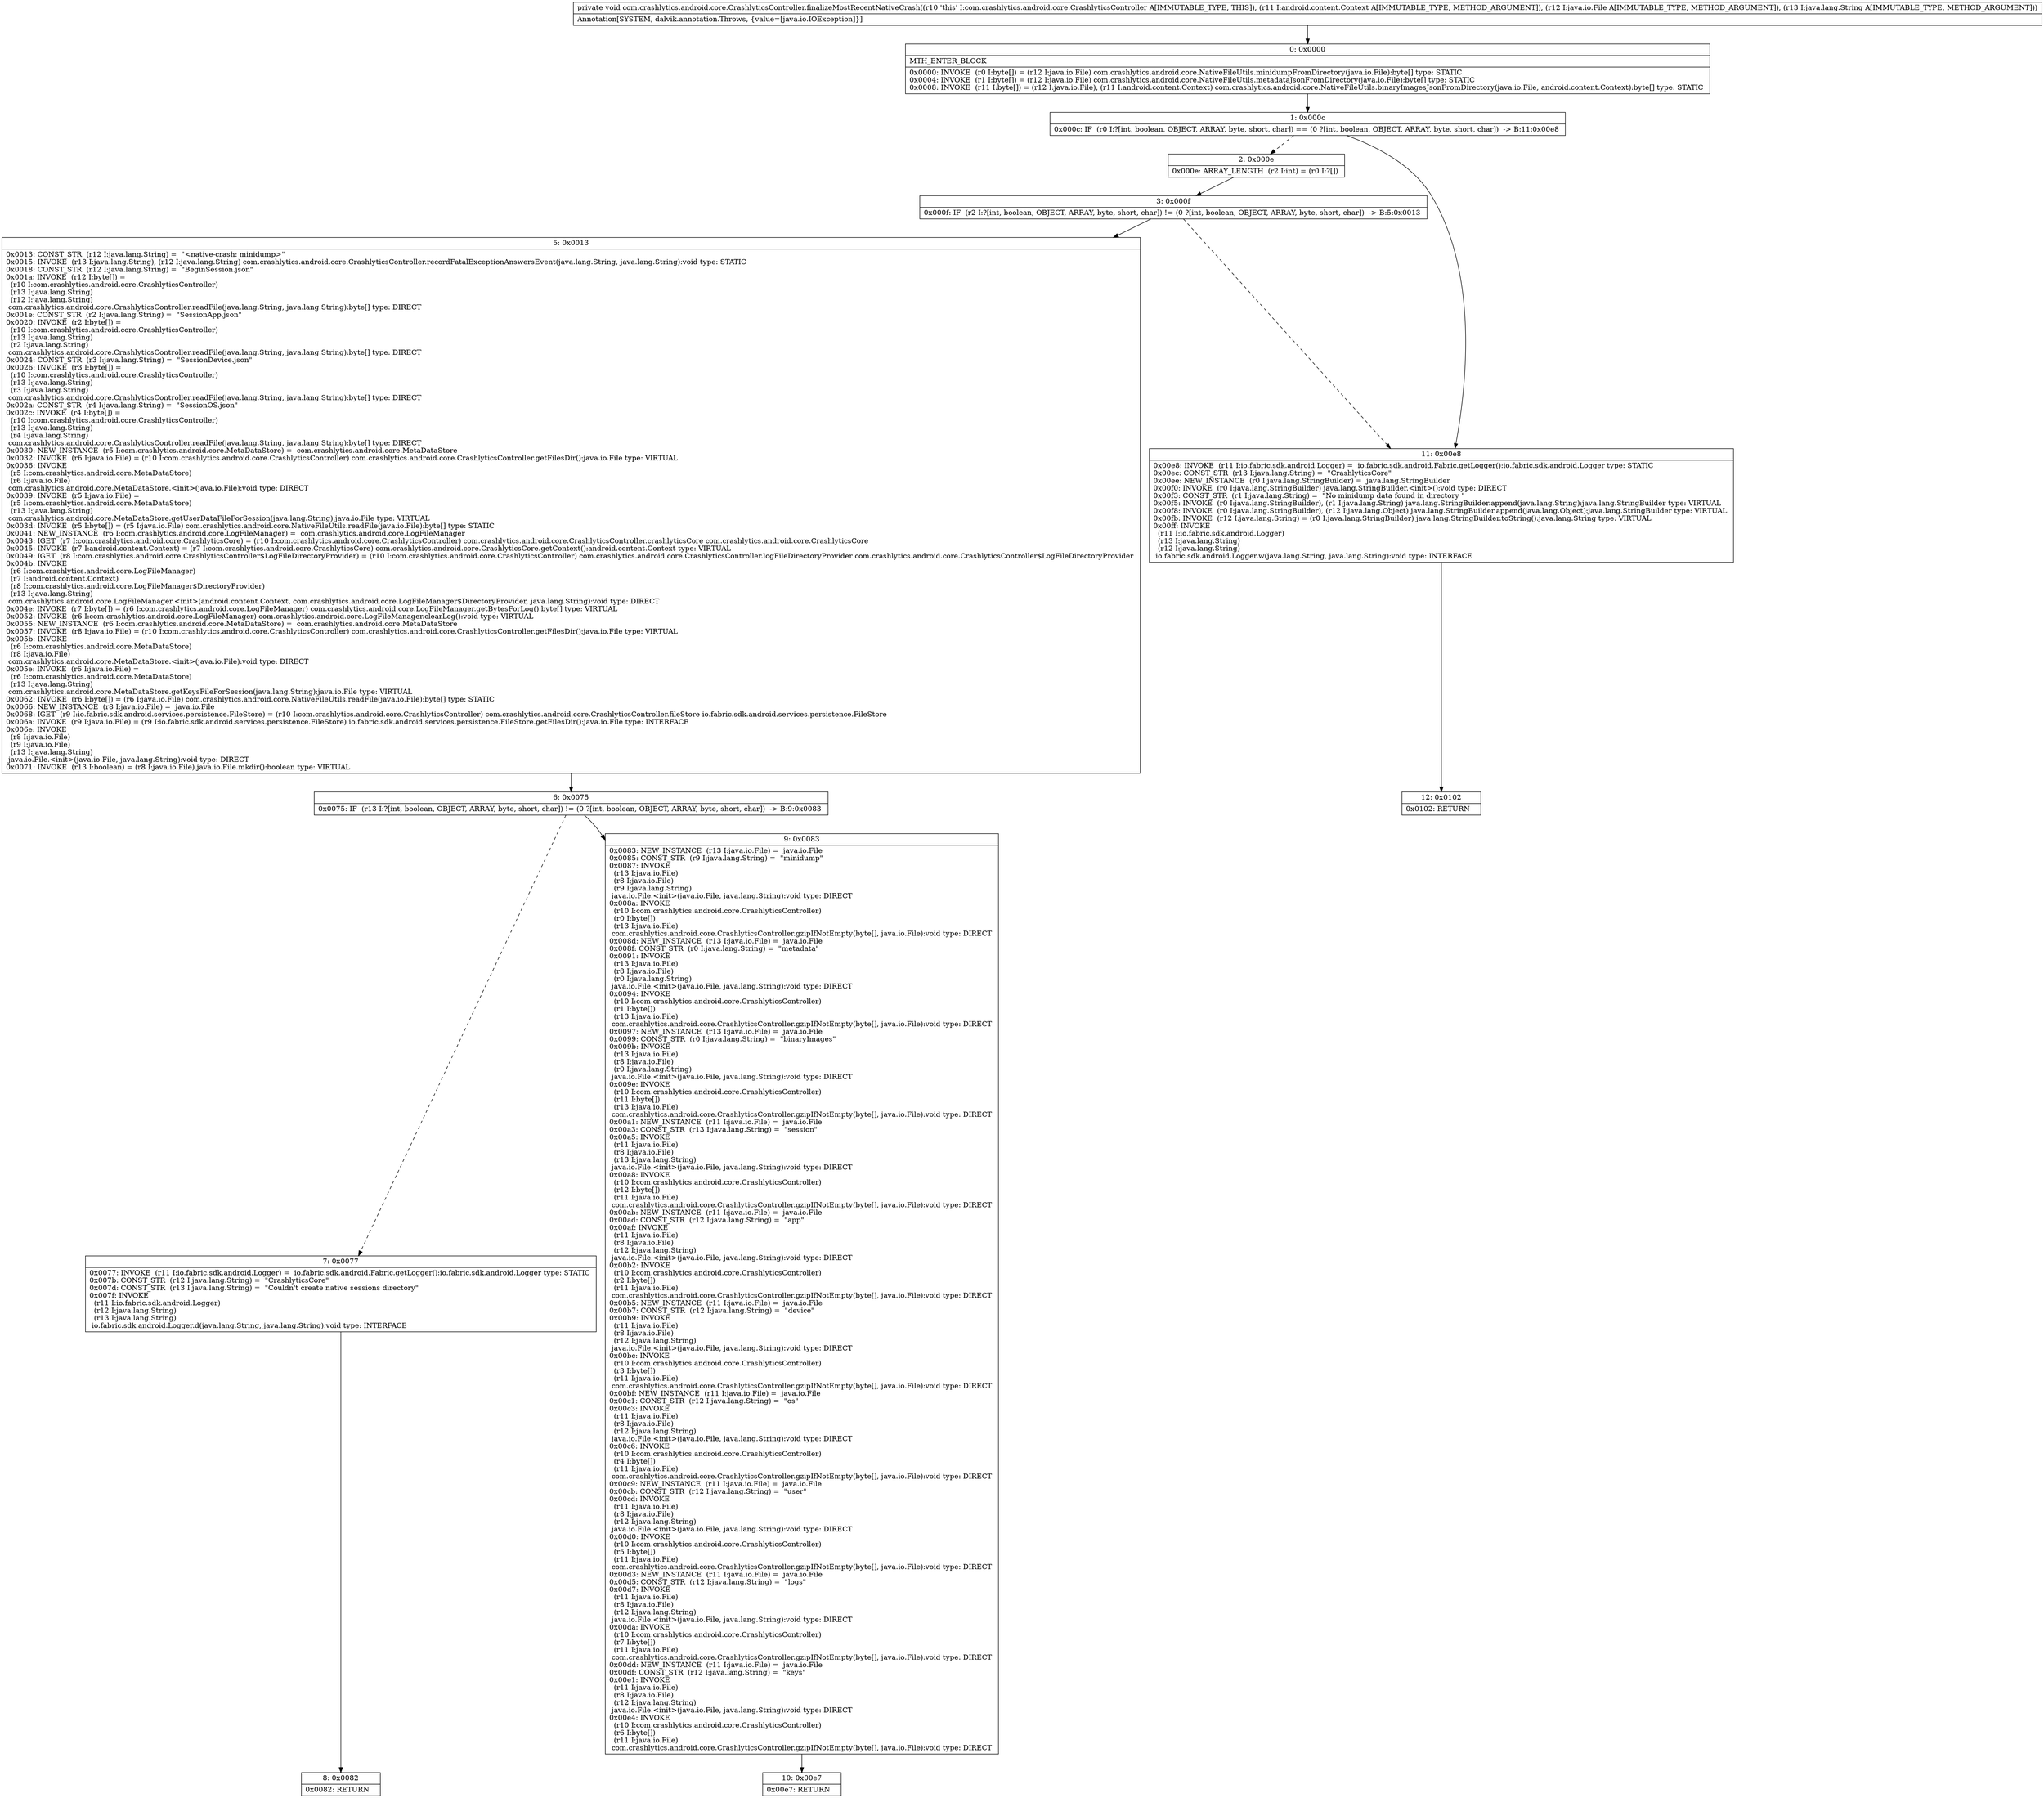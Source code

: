 digraph "CFG forcom.crashlytics.android.core.CrashlyticsController.finalizeMostRecentNativeCrash(Landroid\/content\/Context;Ljava\/io\/File;Ljava\/lang\/String;)V" {
Node_0 [shape=record,label="{0\:\ 0x0000|MTH_ENTER_BLOCK\l|0x0000: INVOKE  (r0 I:byte[]) = (r12 I:java.io.File) com.crashlytics.android.core.NativeFileUtils.minidumpFromDirectory(java.io.File):byte[] type: STATIC \l0x0004: INVOKE  (r1 I:byte[]) = (r12 I:java.io.File) com.crashlytics.android.core.NativeFileUtils.metadataJsonFromDirectory(java.io.File):byte[] type: STATIC \l0x0008: INVOKE  (r11 I:byte[]) = (r12 I:java.io.File), (r11 I:android.content.Context) com.crashlytics.android.core.NativeFileUtils.binaryImagesJsonFromDirectory(java.io.File, android.content.Context):byte[] type: STATIC \l}"];
Node_1 [shape=record,label="{1\:\ 0x000c|0x000c: IF  (r0 I:?[int, boolean, OBJECT, ARRAY, byte, short, char]) == (0 ?[int, boolean, OBJECT, ARRAY, byte, short, char])  \-\> B:11:0x00e8 \l}"];
Node_2 [shape=record,label="{2\:\ 0x000e|0x000e: ARRAY_LENGTH  (r2 I:int) = (r0 I:?[]) \l}"];
Node_3 [shape=record,label="{3\:\ 0x000f|0x000f: IF  (r2 I:?[int, boolean, OBJECT, ARRAY, byte, short, char]) != (0 ?[int, boolean, OBJECT, ARRAY, byte, short, char])  \-\> B:5:0x0013 \l}"];
Node_5 [shape=record,label="{5\:\ 0x0013|0x0013: CONST_STR  (r12 I:java.lang.String) =  \"\<native\-crash: minidump\>\" \l0x0015: INVOKE  (r13 I:java.lang.String), (r12 I:java.lang.String) com.crashlytics.android.core.CrashlyticsController.recordFatalExceptionAnswersEvent(java.lang.String, java.lang.String):void type: STATIC \l0x0018: CONST_STR  (r12 I:java.lang.String) =  \"BeginSession.json\" \l0x001a: INVOKE  (r12 I:byte[]) = \l  (r10 I:com.crashlytics.android.core.CrashlyticsController)\l  (r13 I:java.lang.String)\l  (r12 I:java.lang.String)\l com.crashlytics.android.core.CrashlyticsController.readFile(java.lang.String, java.lang.String):byte[] type: DIRECT \l0x001e: CONST_STR  (r2 I:java.lang.String) =  \"SessionApp.json\" \l0x0020: INVOKE  (r2 I:byte[]) = \l  (r10 I:com.crashlytics.android.core.CrashlyticsController)\l  (r13 I:java.lang.String)\l  (r2 I:java.lang.String)\l com.crashlytics.android.core.CrashlyticsController.readFile(java.lang.String, java.lang.String):byte[] type: DIRECT \l0x0024: CONST_STR  (r3 I:java.lang.String) =  \"SessionDevice.json\" \l0x0026: INVOKE  (r3 I:byte[]) = \l  (r10 I:com.crashlytics.android.core.CrashlyticsController)\l  (r13 I:java.lang.String)\l  (r3 I:java.lang.String)\l com.crashlytics.android.core.CrashlyticsController.readFile(java.lang.String, java.lang.String):byte[] type: DIRECT \l0x002a: CONST_STR  (r4 I:java.lang.String) =  \"SessionOS.json\" \l0x002c: INVOKE  (r4 I:byte[]) = \l  (r10 I:com.crashlytics.android.core.CrashlyticsController)\l  (r13 I:java.lang.String)\l  (r4 I:java.lang.String)\l com.crashlytics.android.core.CrashlyticsController.readFile(java.lang.String, java.lang.String):byte[] type: DIRECT \l0x0030: NEW_INSTANCE  (r5 I:com.crashlytics.android.core.MetaDataStore) =  com.crashlytics.android.core.MetaDataStore \l0x0032: INVOKE  (r6 I:java.io.File) = (r10 I:com.crashlytics.android.core.CrashlyticsController) com.crashlytics.android.core.CrashlyticsController.getFilesDir():java.io.File type: VIRTUAL \l0x0036: INVOKE  \l  (r5 I:com.crashlytics.android.core.MetaDataStore)\l  (r6 I:java.io.File)\l com.crashlytics.android.core.MetaDataStore.\<init\>(java.io.File):void type: DIRECT \l0x0039: INVOKE  (r5 I:java.io.File) = \l  (r5 I:com.crashlytics.android.core.MetaDataStore)\l  (r13 I:java.lang.String)\l com.crashlytics.android.core.MetaDataStore.getUserDataFileForSession(java.lang.String):java.io.File type: VIRTUAL \l0x003d: INVOKE  (r5 I:byte[]) = (r5 I:java.io.File) com.crashlytics.android.core.NativeFileUtils.readFile(java.io.File):byte[] type: STATIC \l0x0041: NEW_INSTANCE  (r6 I:com.crashlytics.android.core.LogFileManager) =  com.crashlytics.android.core.LogFileManager \l0x0043: IGET  (r7 I:com.crashlytics.android.core.CrashlyticsCore) = (r10 I:com.crashlytics.android.core.CrashlyticsController) com.crashlytics.android.core.CrashlyticsController.crashlyticsCore com.crashlytics.android.core.CrashlyticsCore \l0x0045: INVOKE  (r7 I:android.content.Context) = (r7 I:com.crashlytics.android.core.CrashlyticsCore) com.crashlytics.android.core.CrashlyticsCore.getContext():android.content.Context type: VIRTUAL \l0x0049: IGET  (r8 I:com.crashlytics.android.core.CrashlyticsController$LogFileDirectoryProvider) = (r10 I:com.crashlytics.android.core.CrashlyticsController) com.crashlytics.android.core.CrashlyticsController.logFileDirectoryProvider com.crashlytics.android.core.CrashlyticsController$LogFileDirectoryProvider \l0x004b: INVOKE  \l  (r6 I:com.crashlytics.android.core.LogFileManager)\l  (r7 I:android.content.Context)\l  (r8 I:com.crashlytics.android.core.LogFileManager$DirectoryProvider)\l  (r13 I:java.lang.String)\l com.crashlytics.android.core.LogFileManager.\<init\>(android.content.Context, com.crashlytics.android.core.LogFileManager$DirectoryProvider, java.lang.String):void type: DIRECT \l0x004e: INVOKE  (r7 I:byte[]) = (r6 I:com.crashlytics.android.core.LogFileManager) com.crashlytics.android.core.LogFileManager.getBytesForLog():byte[] type: VIRTUAL \l0x0052: INVOKE  (r6 I:com.crashlytics.android.core.LogFileManager) com.crashlytics.android.core.LogFileManager.clearLog():void type: VIRTUAL \l0x0055: NEW_INSTANCE  (r6 I:com.crashlytics.android.core.MetaDataStore) =  com.crashlytics.android.core.MetaDataStore \l0x0057: INVOKE  (r8 I:java.io.File) = (r10 I:com.crashlytics.android.core.CrashlyticsController) com.crashlytics.android.core.CrashlyticsController.getFilesDir():java.io.File type: VIRTUAL \l0x005b: INVOKE  \l  (r6 I:com.crashlytics.android.core.MetaDataStore)\l  (r8 I:java.io.File)\l com.crashlytics.android.core.MetaDataStore.\<init\>(java.io.File):void type: DIRECT \l0x005e: INVOKE  (r6 I:java.io.File) = \l  (r6 I:com.crashlytics.android.core.MetaDataStore)\l  (r13 I:java.lang.String)\l com.crashlytics.android.core.MetaDataStore.getKeysFileForSession(java.lang.String):java.io.File type: VIRTUAL \l0x0062: INVOKE  (r6 I:byte[]) = (r6 I:java.io.File) com.crashlytics.android.core.NativeFileUtils.readFile(java.io.File):byte[] type: STATIC \l0x0066: NEW_INSTANCE  (r8 I:java.io.File) =  java.io.File \l0x0068: IGET  (r9 I:io.fabric.sdk.android.services.persistence.FileStore) = (r10 I:com.crashlytics.android.core.CrashlyticsController) com.crashlytics.android.core.CrashlyticsController.fileStore io.fabric.sdk.android.services.persistence.FileStore \l0x006a: INVOKE  (r9 I:java.io.File) = (r9 I:io.fabric.sdk.android.services.persistence.FileStore) io.fabric.sdk.android.services.persistence.FileStore.getFilesDir():java.io.File type: INTERFACE \l0x006e: INVOKE  \l  (r8 I:java.io.File)\l  (r9 I:java.io.File)\l  (r13 I:java.lang.String)\l java.io.File.\<init\>(java.io.File, java.lang.String):void type: DIRECT \l0x0071: INVOKE  (r13 I:boolean) = (r8 I:java.io.File) java.io.File.mkdir():boolean type: VIRTUAL \l}"];
Node_6 [shape=record,label="{6\:\ 0x0075|0x0075: IF  (r13 I:?[int, boolean, OBJECT, ARRAY, byte, short, char]) != (0 ?[int, boolean, OBJECT, ARRAY, byte, short, char])  \-\> B:9:0x0083 \l}"];
Node_7 [shape=record,label="{7\:\ 0x0077|0x0077: INVOKE  (r11 I:io.fabric.sdk.android.Logger) =  io.fabric.sdk.android.Fabric.getLogger():io.fabric.sdk.android.Logger type: STATIC \l0x007b: CONST_STR  (r12 I:java.lang.String) =  \"CrashlyticsCore\" \l0x007d: CONST_STR  (r13 I:java.lang.String) =  \"Couldn't create native sessions directory\" \l0x007f: INVOKE  \l  (r11 I:io.fabric.sdk.android.Logger)\l  (r12 I:java.lang.String)\l  (r13 I:java.lang.String)\l io.fabric.sdk.android.Logger.d(java.lang.String, java.lang.String):void type: INTERFACE \l}"];
Node_8 [shape=record,label="{8\:\ 0x0082|0x0082: RETURN   \l}"];
Node_9 [shape=record,label="{9\:\ 0x0083|0x0083: NEW_INSTANCE  (r13 I:java.io.File) =  java.io.File \l0x0085: CONST_STR  (r9 I:java.lang.String) =  \"minidump\" \l0x0087: INVOKE  \l  (r13 I:java.io.File)\l  (r8 I:java.io.File)\l  (r9 I:java.lang.String)\l java.io.File.\<init\>(java.io.File, java.lang.String):void type: DIRECT \l0x008a: INVOKE  \l  (r10 I:com.crashlytics.android.core.CrashlyticsController)\l  (r0 I:byte[])\l  (r13 I:java.io.File)\l com.crashlytics.android.core.CrashlyticsController.gzipIfNotEmpty(byte[], java.io.File):void type: DIRECT \l0x008d: NEW_INSTANCE  (r13 I:java.io.File) =  java.io.File \l0x008f: CONST_STR  (r0 I:java.lang.String) =  \"metadata\" \l0x0091: INVOKE  \l  (r13 I:java.io.File)\l  (r8 I:java.io.File)\l  (r0 I:java.lang.String)\l java.io.File.\<init\>(java.io.File, java.lang.String):void type: DIRECT \l0x0094: INVOKE  \l  (r10 I:com.crashlytics.android.core.CrashlyticsController)\l  (r1 I:byte[])\l  (r13 I:java.io.File)\l com.crashlytics.android.core.CrashlyticsController.gzipIfNotEmpty(byte[], java.io.File):void type: DIRECT \l0x0097: NEW_INSTANCE  (r13 I:java.io.File) =  java.io.File \l0x0099: CONST_STR  (r0 I:java.lang.String) =  \"binaryImages\" \l0x009b: INVOKE  \l  (r13 I:java.io.File)\l  (r8 I:java.io.File)\l  (r0 I:java.lang.String)\l java.io.File.\<init\>(java.io.File, java.lang.String):void type: DIRECT \l0x009e: INVOKE  \l  (r10 I:com.crashlytics.android.core.CrashlyticsController)\l  (r11 I:byte[])\l  (r13 I:java.io.File)\l com.crashlytics.android.core.CrashlyticsController.gzipIfNotEmpty(byte[], java.io.File):void type: DIRECT \l0x00a1: NEW_INSTANCE  (r11 I:java.io.File) =  java.io.File \l0x00a3: CONST_STR  (r13 I:java.lang.String) =  \"session\" \l0x00a5: INVOKE  \l  (r11 I:java.io.File)\l  (r8 I:java.io.File)\l  (r13 I:java.lang.String)\l java.io.File.\<init\>(java.io.File, java.lang.String):void type: DIRECT \l0x00a8: INVOKE  \l  (r10 I:com.crashlytics.android.core.CrashlyticsController)\l  (r12 I:byte[])\l  (r11 I:java.io.File)\l com.crashlytics.android.core.CrashlyticsController.gzipIfNotEmpty(byte[], java.io.File):void type: DIRECT \l0x00ab: NEW_INSTANCE  (r11 I:java.io.File) =  java.io.File \l0x00ad: CONST_STR  (r12 I:java.lang.String) =  \"app\" \l0x00af: INVOKE  \l  (r11 I:java.io.File)\l  (r8 I:java.io.File)\l  (r12 I:java.lang.String)\l java.io.File.\<init\>(java.io.File, java.lang.String):void type: DIRECT \l0x00b2: INVOKE  \l  (r10 I:com.crashlytics.android.core.CrashlyticsController)\l  (r2 I:byte[])\l  (r11 I:java.io.File)\l com.crashlytics.android.core.CrashlyticsController.gzipIfNotEmpty(byte[], java.io.File):void type: DIRECT \l0x00b5: NEW_INSTANCE  (r11 I:java.io.File) =  java.io.File \l0x00b7: CONST_STR  (r12 I:java.lang.String) =  \"device\" \l0x00b9: INVOKE  \l  (r11 I:java.io.File)\l  (r8 I:java.io.File)\l  (r12 I:java.lang.String)\l java.io.File.\<init\>(java.io.File, java.lang.String):void type: DIRECT \l0x00bc: INVOKE  \l  (r10 I:com.crashlytics.android.core.CrashlyticsController)\l  (r3 I:byte[])\l  (r11 I:java.io.File)\l com.crashlytics.android.core.CrashlyticsController.gzipIfNotEmpty(byte[], java.io.File):void type: DIRECT \l0x00bf: NEW_INSTANCE  (r11 I:java.io.File) =  java.io.File \l0x00c1: CONST_STR  (r12 I:java.lang.String) =  \"os\" \l0x00c3: INVOKE  \l  (r11 I:java.io.File)\l  (r8 I:java.io.File)\l  (r12 I:java.lang.String)\l java.io.File.\<init\>(java.io.File, java.lang.String):void type: DIRECT \l0x00c6: INVOKE  \l  (r10 I:com.crashlytics.android.core.CrashlyticsController)\l  (r4 I:byte[])\l  (r11 I:java.io.File)\l com.crashlytics.android.core.CrashlyticsController.gzipIfNotEmpty(byte[], java.io.File):void type: DIRECT \l0x00c9: NEW_INSTANCE  (r11 I:java.io.File) =  java.io.File \l0x00cb: CONST_STR  (r12 I:java.lang.String) =  \"user\" \l0x00cd: INVOKE  \l  (r11 I:java.io.File)\l  (r8 I:java.io.File)\l  (r12 I:java.lang.String)\l java.io.File.\<init\>(java.io.File, java.lang.String):void type: DIRECT \l0x00d0: INVOKE  \l  (r10 I:com.crashlytics.android.core.CrashlyticsController)\l  (r5 I:byte[])\l  (r11 I:java.io.File)\l com.crashlytics.android.core.CrashlyticsController.gzipIfNotEmpty(byte[], java.io.File):void type: DIRECT \l0x00d3: NEW_INSTANCE  (r11 I:java.io.File) =  java.io.File \l0x00d5: CONST_STR  (r12 I:java.lang.String) =  \"logs\" \l0x00d7: INVOKE  \l  (r11 I:java.io.File)\l  (r8 I:java.io.File)\l  (r12 I:java.lang.String)\l java.io.File.\<init\>(java.io.File, java.lang.String):void type: DIRECT \l0x00da: INVOKE  \l  (r10 I:com.crashlytics.android.core.CrashlyticsController)\l  (r7 I:byte[])\l  (r11 I:java.io.File)\l com.crashlytics.android.core.CrashlyticsController.gzipIfNotEmpty(byte[], java.io.File):void type: DIRECT \l0x00dd: NEW_INSTANCE  (r11 I:java.io.File) =  java.io.File \l0x00df: CONST_STR  (r12 I:java.lang.String) =  \"keys\" \l0x00e1: INVOKE  \l  (r11 I:java.io.File)\l  (r8 I:java.io.File)\l  (r12 I:java.lang.String)\l java.io.File.\<init\>(java.io.File, java.lang.String):void type: DIRECT \l0x00e4: INVOKE  \l  (r10 I:com.crashlytics.android.core.CrashlyticsController)\l  (r6 I:byte[])\l  (r11 I:java.io.File)\l com.crashlytics.android.core.CrashlyticsController.gzipIfNotEmpty(byte[], java.io.File):void type: DIRECT \l}"];
Node_10 [shape=record,label="{10\:\ 0x00e7|0x00e7: RETURN   \l}"];
Node_11 [shape=record,label="{11\:\ 0x00e8|0x00e8: INVOKE  (r11 I:io.fabric.sdk.android.Logger) =  io.fabric.sdk.android.Fabric.getLogger():io.fabric.sdk.android.Logger type: STATIC \l0x00ec: CONST_STR  (r13 I:java.lang.String) =  \"CrashlyticsCore\" \l0x00ee: NEW_INSTANCE  (r0 I:java.lang.StringBuilder) =  java.lang.StringBuilder \l0x00f0: INVOKE  (r0 I:java.lang.StringBuilder) java.lang.StringBuilder.\<init\>():void type: DIRECT \l0x00f3: CONST_STR  (r1 I:java.lang.String) =  \"No minidump data found in directory \" \l0x00f5: INVOKE  (r0 I:java.lang.StringBuilder), (r1 I:java.lang.String) java.lang.StringBuilder.append(java.lang.String):java.lang.StringBuilder type: VIRTUAL \l0x00f8: INVOKE  (r0 I:java.lang.StringBuilder), (r12 I:java.lang.Object) java.lang.StringBuilder.append(java.lang.Object):java.lang.StringBuilder type: VIRTUAL \l0x00fb: INVOKE  (r12 I:java.lang.String) = (r0 I:java.lang.StringBuilder) java.lang.StringBuilder.toString():java.lang.String type: VIRTUAL \l0x00ff: INVOKE  \l  (r11 I:io.fabric.sdk.android.Logger)\l  (r13 I:java.lang.String)\l  (r12 I:java.lang.String)\l io.fabric.sdk.android.Logger.w(java.lang.String, java.lang.String):void type: INTERFACE \l}"];
Node_12 [shape=record,label="{12\:\ 0x0102|0x0102: RETURN   \l}"];
MethodNode[shape=record,label="{private void com.crashlytics.android.core.CrashlyticsController.finalizeMostRecentNativeCrash((r10 'this' I:com.crashlytics.android.core.CrashlyticsController A[IMMUTABLE_TYPE, THIS]), (r11 I:android.content.Context A[IMMUTABLE_TYPE, METHOD_ARGUMENT]), (r12 I:java.io.File A[IMMUTABLE_TYPE, METHOD_ARGUMENT]), (r13 I:java.lang.String A[IMMUTABLE_TYPE, METHOD_ARGUMENT]))  | Annotation[SYSTEM, dalvik.annotation.Throws, \{value=[java.io.IOException]\}]\l}"];
MethodNode -> Node_0;
Node_0 -> Node_1;
Node_1 -> Node_2[style=dashed];
Node_1 -> Node_11;
Node_2 -> Node_3;
Node_3 -> Node_5;
Node_3 -> Node_11[style=dashed];
Node_5 -> Node_6;
Node_6 -> Node_7[style=dashed];
Node_6 -> Node_9;
Node_7 -> Node_8;
Node_9 -> Node_10;
Node_11 -> Node_12;
}

